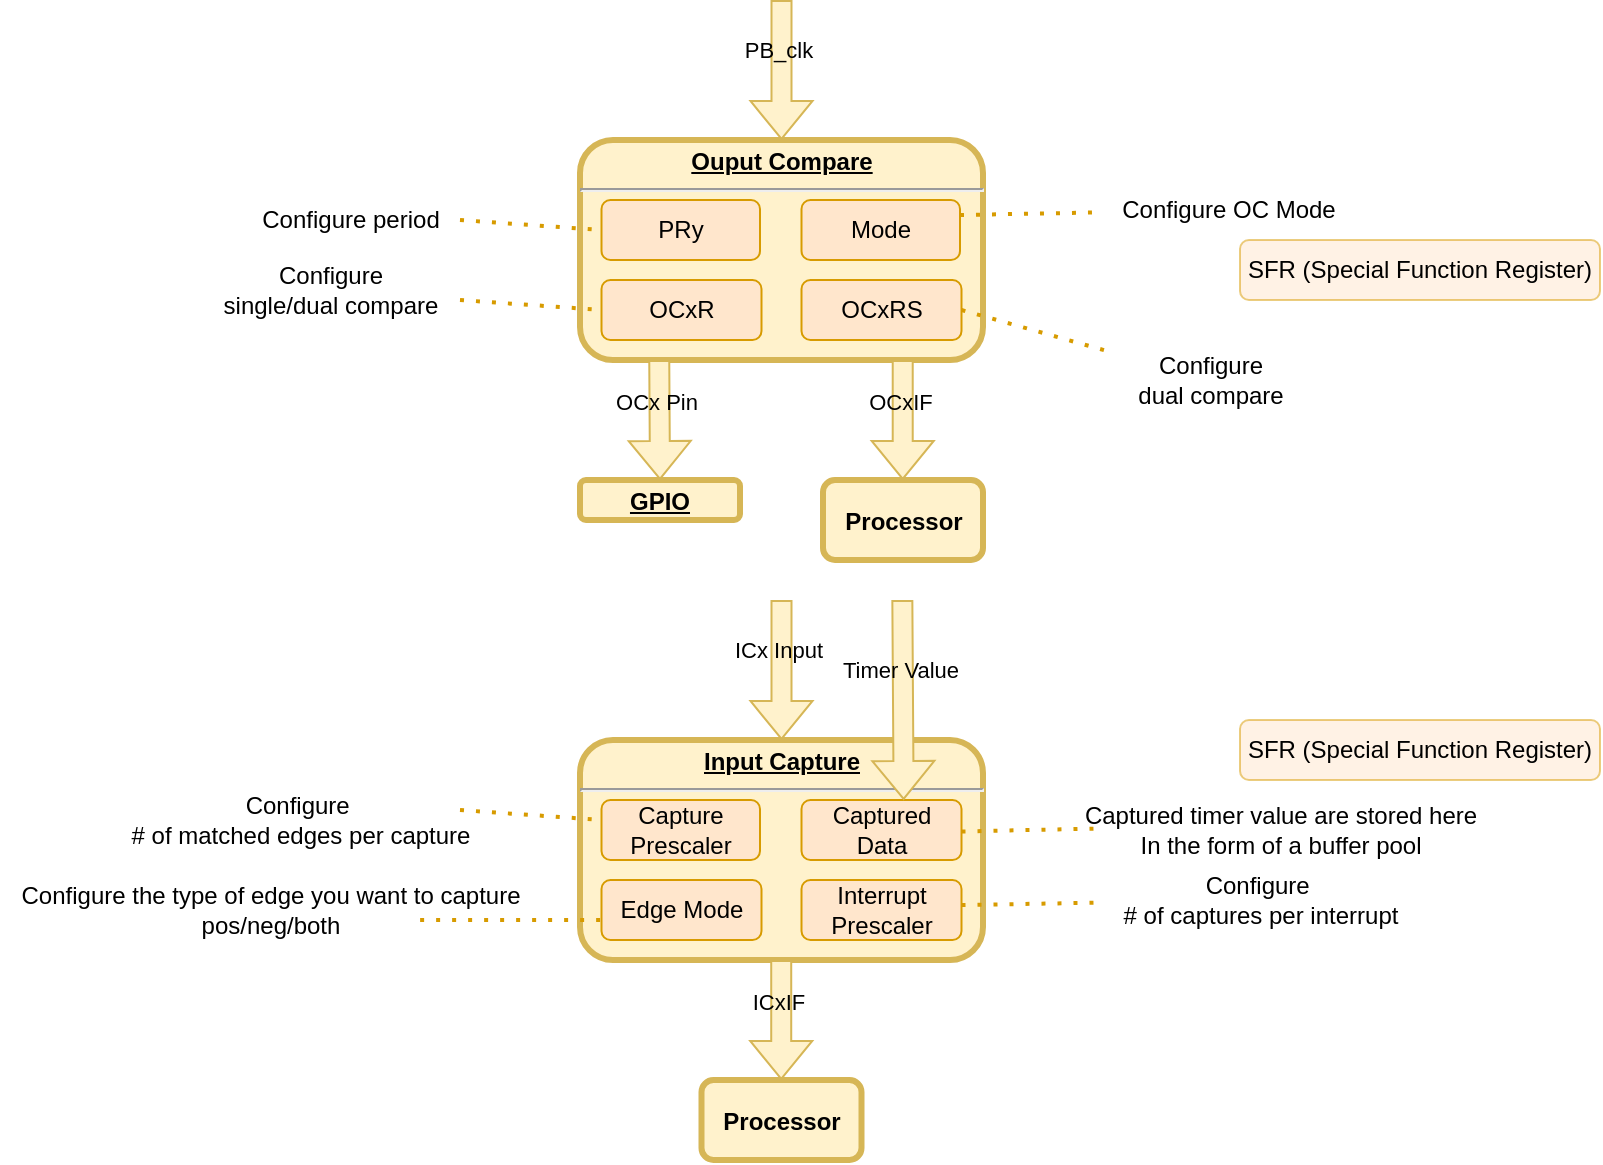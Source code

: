 <mxfile version="24.5.3" type="device">
  <diagram name="Page-1" id="c7558073-3199-34d8-9f00-42111426c3f3">
    <mxGraphModel dx="1907" dy="723" grid="1" gridSize="10" guides="1" tooltips="1" connect="1" arrows="1" fold="1" page="1" pageScale="1" pageWidth="826" pageHeight="1169" background="none" math="0" shadow="0">
      <root>
        <mxCell id="0" />
        <mxCell id="1" parent="0" />
        <mxCell id="10" value="&lt;p style=&quot;margin: 0px; margin-top: 4px; text-align: center; text-decoration: underline;&quot;&gt;Ouput Compare&lt;/p&gt;&lt;hr&gt;&lt;p style=&quot;margin: 0px; margin-left: 8px;&quot;&gt;&lt;br&gt;&lt;/p&gt;" style="verticalAlign=middle;align=center;overflow=fill;fontSize=12;fontFamily=Helvetica;html=1;rounded=1;fontStyle=1;strokeWidth=3;fillColor=#fff2cc;strokeColor=#d6b656;" parent="1" vertex="1">
          <mxGeometry x="200" y="510" width="201.5" height="110" as="geometry" />
        </mxCell>
        <mxCell id="pg5859RWdL-9RaQFVmU8-98" value="PRy" style="rounded=1;whiteSpace=wrap;html=1;fillColor=#ffe6cc;strokeColor=#d79b00;" vertex="1" parent="1">
          <mxGeometry x="210.75" y="540" width="79.25" height="30" as="geometry" />
        </mxCell>
        <mxCell id="pg5859RWdL-9RaQFVmU8-99" value="OCxR" style="rounded=1;whiteSpace=wrap;html=1;fillColor=#ffe6cc;strokeColor=#d79b00;" vertex="1" parent="1">
          <mxGeometry x="210.75" y="580" width="80" height="30" as="geometry" />
        </mxCell>
        <mxCell id="pg5859RWdL-9RaQFVmU8-100" value="OCxRS" style="rounded=1;whiteSpace=wrap;html=1;fillColor=#ffe6cc;strokeColor=#d79b00;" vertex="1" parent="1">
          <mxGeometry x="310.75" y="580" width="80" height="30" as="geometry" />
        </mxCell>
        <mxCell id="pg5859RWdL-9RaQFVmU8-101" value="" style="shape=flexArrow;endArrow=classic;html=1;rounded=0;entryX=0.5;entryY=0;entryDx=0;entryDy=0;fillColor=#fff2cc;strokeColor=#d6b656;" edge="1" parent="1" target="10">
          <mxGeometry width="50" height="50" relative="1" as="geometry">
            <mxPoint x="300.75" y="440" as="sourcePoint" />
            <mxPoint x="350.75" y="530" as="targetPoint" />
          </mxGeometry>
        </mxCell>
        <mxCell id="pg5859RWdL-9RaQFVmU8-102" value="PB_clk" style="edgeLabel;html=1;align=center;verticalAlign=middle;resizable=0;points=[];labelBackgroundColor=none;" vertex="1" connectable="0" parent="pg5859RWdL-9RaQFVmU8-101">
          <mxGeometry x="-0.298" y="-2" relative="1" as="geometry">
            <mxPoint as="offset" />
          </mxGeometry>
        </mxCell>
        <mxCell id="pg5859RWdL-9RaQFVmU8-103" value="" style="shape=flexArrow;endArrow=classic;html=1;rounded=0;fillColor=#fff2cc;strokeColor=#d6b656;exitX=0.25;exitY=1;exitDx=0;exitDy=0;" edge="1" parent="1">
          <mxGeometry width="50" height="50" relative="1" as="geometry">
            <mxPoint x="239.625" y="620" as="sourcePoint" />
            <mxPoint x="240" y="680" as="targetPoint" />
          </mxGeometry>
        </mxCell>
        <mxCell id="pg5859RWdL-9RaQFVmU8-104" value="OCx Pin" style="edgeLabel;html=1;align=center;verticalAlign=middle;resizable=0;points=[];labelBackgroundColor=none;" vertex="1" connectable="0" parent="pg5859RWdL-9RaQFVmU8-103">
          <mxGeometry x="-0.298" y="-2" relative="1" as="geometry">
            <mxPoint as="offset" />
          </mxGeometry>
        </mxCell>
        <mxCell id="pg5859RWdL-9RaQFVmU8-105" value="&lt;p style=&quot;margin: 0px; margin-top: 4px; text-align: center; text-decoration: underline;&quot;&gt;&lt;span style=&quot;background-color: initial;&quot;&gt;GPIO&lt;/span&gt;&lt;br&gt;&lt;/p&gt;&lt;p style=&quot;margin: 0px; margin-left: 8px;&quot;&gt;&lt;br&gt;&lt;/p&gt;" style="verticalAlign=middle;align=center;overflow=fill;fontSize=12;fontFamily=Helvetica;html=1;rounded=1;fontStyle=1;strokeWidth=3;fillColor=#fff2cc;strokeColor=#d6b656;" vertex="1" parent="1">
          <mxGeometry x="200" y="680" width="80" height="20" as="geometry" />
        </mxCell>
        <mxCell id="pg5859RWdL-9RaQFVmU8-107" value="" style="shape=flexArrow;endArrow=classic;html=1;rounded=0;fillColor=#fff2cc;strokeColor=#d6b656;exitX=0.25;exitY=1;exitDx=0;exitDy=0;" edge="1" parent="1">
          <mxGeometry width="50" height="50" relative="1" as="geometry">
            <mxPoint x="361.36" y="620" as="sourcePoint" />
            <mxPoint x="361.36" y="680" as="targetPoint" />
          </mxGeometry>
        </mxCell>
        <mxCell id="pg5859RWdL-9RaQFVmU8-108" value="OCxIF" style="edgeLabel;html=1;align=center;verticalAlign=middle;resizable=0;points=[];labelBackgroundColor=none;" vertex="1" connectable="0" parent="pg5859RWdL-9RaQFVmU8-107">
          <mxGeometry x="-0.298" y="-2" relative="1" as="geometry">
            <mxPoint as="offset" />
          </mxGeometry>
        </mxCell>
        <mxCell id="pg5859RWdL-9RaQFVmU8-109" value="&lt;div&gt;&lt;br&gt;&lt;/div&gt;Processor" style="verticalAlign=middle;align=center;overflow=fill;fontSize=12;fontFamily=Helvetica;rounded=1;fontStyle=1;strokeWidth=3;fillColor=#fff2cc;strokeColor=#d6b656;html=1;" vertex="1" parent="1">
          <mxGeometry x="321.5" y="680" width="80" height="40" as="geometry" />
        </mxCell>
        <mxCell id="pg5859RWdL-9RaQFVmU8-115" value="&lt;p style=&quot;margin: 0px; margin-top: 4px; text-align: center; text-decoration: underline;&quot;&gt;Input Capture&lt;/p&gt;&lt;hr&gt;&lt;p style=&quot;margin: 0px; margin-left: 8px;&quot;&gt;&lt;br&gt;&lt;/p&gt;" style="verticalAlign=middle;align=center;overflow=fill;fontSize=12;fontFamily=Helvetica;html=1;rounded=1;fontStyle=1;strokeWidth=3;fillColor=#fff2cc;strokeColor=#d6b656;" vertex="1" parent="1">
          <mxGeometry x="200" y="810" width="201.5" height="110" as="geometry" />
        </mxCell>
        <mxCell id="pg5859RWdL-9RaQFVmU8-110" value="SFR (Special Function Register)" style="rounded=1;whiteSpace=wrap;html=1;fillColor=#ffe6cc;strokeColor=#d79b00;opacity=50;" vertex="1" parent="1">
          <mxGeometry x="530" y="560" width="180" height="30" as="geometry" />
        </mxCell>
        <mxCell id="pg5859RWdL-9RaQFVmU8-116" value="Capture Prescaler" style="rounded=1;whiteSpace=wrap;html=1;fillColor=#ffe6cc;strokeColor=#d79b00;" vertex="1" parent="1">
          <mxGeometry x="210.75" y="840" width="79.25" height="30" as="geometry" />
        </mxCell>
        <mxCell id="pg5859RWdL-9RaQFVmU8-117" value="Edge Mode" style="rounded=1;whiteSpace=wrap;html=1;fillColor=#ffe6cc;strokeColor=#d79b00;" vertex="1" parent="1">
          <mxGeometry x="210.75" y="880" width="80" height="30" as="geometry" />
        </mxCell>
        <mxCell id="pg5859RWdL-9RaQFVmU8-118" value="Interrupt Prescaler" style="rounded=1;whiteSpace=wrap;html=1;fillColor=#ffe6cc;strokeColor=#d79b00;" vertex="1" parent="1">
          <mxGeometry x="310.75" y="880" width="80" height="30" as="geometry" />
        </mxCell>
        <mxCell id="pg5859RWdL-9RaQFVmU8-119" value="" style="shape=flexArrow;endArrow=classic;html=1;rounded=0;entryX=0.5;entryY=0;entryDx=0;entryDy=0;fillColor=#fff2cc;strokeColor=#d6b656;" edge="1" parent="1" target="pg5859RWdL-9RaQFVmU8-115">
          <mxGeometry width="50" height="50" relative="1" as="geometry">
            <mxPoint x="300.75" y="740" as="sourcePoint" />
            <mxPoint x="350.75" y="830" as="targetPoint" />
          </mxGeometry>
        </mxCell>
        <mxCell id="pg5859RWdL-9RaQFVmU8-120" value="ICx Input" style="edgeLabel;html=1;align=center;verticalAlign=middle;resizable=0;points=[];labelBackgroundColor=none;" vertex="1" connectable="0" parent="pg5859RWdL-9RaQFVmU8-119">
          <mxGeometry x="-0.298" y="-2" relative="1" as="geometry">
            <mxPoint as="offset" />
          </mxGeometry>
        </mxCell>
        <mxCell id="pg5859RWdL-9RaQFVmU8-124" value="" style="shape=flexArrow;endArrow=classic;html=1;rounded=0;fillColor=#fff2cc;strokeColor=#d6b656;exitX=0.25;exitY=1;exitDx=0;exitDy=0;" edge="1" parent="1">
          <mxGeometry width="50" height="50" relative="1" as="geometry">
            <mxPoint x="300.61" y="920" as="sourcePoint" />
            <mxPoint x="300.61" y="980" as="targetPoint" />
          </mxGeometry>
        </mxCell>
        <mxCell id="pg5859RWdL-9RaQFVmU8-125" value="ICxIF" style="edgeLabel;html=1;align=center;verticalAlign=middle;resizable=0;points=[];labelBackgroundColor=none;" vertex="1" connectable="0" parent="pg5859RWdL-9RaQFVmU8-124">
          <mxGeometry x="-0.298" y="-2" relative="1" as="geometry">
            <mxPoint as="offset" />
          </mxGeometry>
        </mxCell>
        <mxCell id="pg5859RWdL-9RaQFVmU8-126" value="&lt;div&gt;&lt;br&gt;&lt;/div&gt;Processor" style="verticalAlign=middle;align=center;overflow=fill;fontSize=12;fontFamily=Helvetica;rounded=1;fontStyle=1;strokeWidth=3;fillColor=#fff2cc;strokeColor=#d6b656;html=1;" vertex="1" parent="1">
          <mxGeometry x="260.75" y="980" width="80" height="40" as="geometry" />
        </mxCell>
        <mxCell id="pg5859RWdL-9RaQFVmU8-127" value="Captured Data" style="rounded=1;whiteSpace=wrap;html=1;fillColor=#ffe6cc;strokeColor=#d79b00;" vertex="1" parent="1">
          <mxGeometry x="310.75" y="840" width="80" height="30" as="geometry" />
        </mxCell>
        <mxCell id="pg5859RWdL-9RaQFVmU8-129" value="" style="endArrow=none;dashed=1;html=1;dashPattern=1 3;strokeWidth=2;rounded=0;entryX=0;entryY=0.5;entryDx=0;entryDy=0;fillColor=#ffe6cc;strokeColor=#d79b00;" edge="1" parent="1" target="pg5859RWdL-9RaQFVmU8-98">
          <mxGeometry width="50" height="50" relative="1" as="geometry">
            <mxPoint x="140" y="550" as="sourcePoint" />
            <mxPoint x="440" y="560" as="targetPoint" />
          </mxGeometry>
        </mxCell>
        <mxCell id="pg5859RWdL-9RaQFVmU8-130" value="Configure period" style="text;html=1;align=center;verticalAlign=middle;resizable=0;points=[];autosize=1;strokeColor=none;fillColor=none;" vertex="1" parent="1">
          <mxGeometry x="30" y="535" width="110" height="30" as="geometry" />
        </mxCell>
        <mxCell id="pg5859RWdL-9RaQFVmU8-131" value="" style="endArrow=none;dashed=1;html=1;dashPattern=1 3;strokeWidth=2;rounded=0;entryX=0;entryY=0.5;entryDx=0;entryDy=0;fillColor=#ffe6cc;strokeColor=#d79b00;" edge="1" parent="1">
          <mxGeometry width="50" height="50" relative="1" as="geometry">
            <mxPoint x="140" y="590" as="sourcePoint" />
            <mxPoint x="211" y="595" as="targetPoint" />
          </mxGeometry>
        </mxCell>
        <mxCell id="pg5859RWdL-9RaQFVmU8-132" value="Configure&lt;div&gt;single/dual compare&lt;/div&gt;" style="text;html=1;align=center;verticalAlign=middle;resizable=0;points=[];autosize=1;strokeColor=none;fillColor=none;" vertex="1" parent="1">
          <mxGeometry x="10" y="565" width="130" height="40" as="geometry" />
        </mxCell>
        <mxCell id="pg5859RWdL-9RaQFVmU8-133" value="" style="endArrow=none;dashed=1;html=1;dashPattern=1 3;strokeWidth=2;rounded=0;fillColor=#ffe6cc;strokeColor=#d79b00;" edge="1" parent="1" target="pg5859RWdL-9RaQFVmU8-134">
          <mxGeometry width="50" height="50" relative="1" as="geometry">
            <mxPoint x="390.75" y="595" as="sourcePoint" />
            <mxPoint x="461.75" y="600" as="targetPoint" />
          </mxGeometry>
        </mxCell>
        <mxCell id="pg5859RWdL-9RaQFVmU8-134" value="Configure&lt;div&gt;dual compare&lt;/div&gt;" style="text;html=1;align=center;verticalAlign=middle;resizable=0;points=[];autosize=1;strokeColor=none;fillColor=none;" vertex="1" parent="1">
          <mxGeometry x="465" y="610" width="100" height="40" as="geometry" />
        </mxCell>
        <mxCell id="pg5859RWdL-9RaQFVmU8-136" value="" style="endArrow=none;dashed=1;html=1;dashPattern=1 3;strokeWidth=2;rounded=0;entryX=0;entryY=0.5;entryDx=0;entryDy=0;fillColor=#ffe6cc;strokeColor=#d79b00;" edge="1" parent="1">
          <mxGeometry width="50" height="50" relative="1" as="geometry">
            <mxPoint x="140" y="845" as="sourcePoint" />
            <mxPoint x="211" y="850" as="targetPoint" />
          </mxGeometry>
        </mxCell>
        <mxCell id="pg5859RWdL-9RaQFVmU8-137" value="Configure&amp;nbsp;&lt;div&gt;# of matched edges per capture&lt;/div&gt;" style="text;html=1;align=center;verticalAlign=middle;resizable=0;points=[];autosize=1;strokeColor=none;fillColor=none;" vertex="1" parent="1">
          <mxGeometry x="-35" y="830" width="190" height="40" as="geometry" />
        </mxCell>
        <mxCell id="pg5859RWdL-9RaQFVmU8-138" value="" style="endArrow=none;dashed=1;html=1;dashPattern=1 3;strokeWidth=2;rounded=0;fillColor=#ffe6cc;strokeColor=#d79b00;" edge="1" parent="1" target="pg5859RWdL-9RaQFVmU8-139">
          <mxGeometry width="50" height="50" relative="1" as="geometry">
            <mxPoint x="390.75" y="892.5" as="sourcePoint" />
            <mxPoint x="461.75" y="897.5" as="targetPoint" />
          </mxGeometry>
        </mxCell>
        <mxCell id="pg5859RWdL-9RaQFVmU8-139" value="Configure&amp;nbsp;&lt;div&gt;# of captures per interrupt&lt;/div&gt;" style="text;html=1;align=center;verticalAlign=middle;resizable=0;points=[];autosize=1;strokeColor=none;fillColor=none;" vertex="1" parent="1">
          <mxGeometry x="460" y="870" width="160" height="40" as="geometry" />
        </mxCell>
        <mxCell id="pg5859RWdL-9RaQFVmU8-141" value="" style="endArrow=none;dashed=1;html=1;dashPattern=1 3;strokeWidth=2;rounded=0;entryX=0;entryY=0.5;entryDx=0;entryDy=0;fillColor=#ffe6cc;strokeColor=#d79b00;exitX=0.778;exitY=0.625;exitDx=0;exitDy=0;exitPerimeter=0;" edge="1" parent="1" source="pg5859RWdL-9RaQFVmU8-142">
          <mxGeometry width="50" height="50" relative="1" as="geometry">
            <mxPoint x="139.75" y="895" as="sourcePoint" />
            <mxPoint x="210.75" y="900" as="targetPoint" />
          </mxGeometry>
        </mxCell>
        <mxCell id="pg5859RWdL-9RaQFVmU8-142" value="Configure the type of edge you want to capture&lt;div&gt;pos/neg/both&lt;/div&gt;" style="text;html=1;align=center;verticalAlign=middle;resizable=0;points=[];autosize=1;strokeColor=none;fillColor=none;" vertex="1" parent="1">
          <mxGeometry x="-90" y="875" width="270" height="40" as="geometry" />
        </mxCell>
        <mxCell id="pg5859RWdL-9RaQFVmU8-143" value="SFR (Special Function Register)" style="rounded=1;whiteSpace=wrap;html=1;fillColor=#ffe6cc;strokeColor=#d79b00;opacity=50;" vertex="1" parent="1">
          <mxGeometry x="530" y="800" width="180" height="30" as="geometry" />
        </mxCell>
        <mxCell id="pg5859RWdL-9RaQFVmU8-144" value="Captured timer value are stored here&lt;div&gt;&lt;span lang=&quot;en&quot; class=&quot;HwtZe&quot;&gt;In the form of a buffer pool&lt;/span&gt;&lt;br&gt;&lt;/div&gt;" style="text;html=1;align=center;verticalAlign=middle;resizable=0;points=[];autosize=1;strokeColor=none;fillColor=none;" vertex="1" parent="1">
          <mxGeometry x="440" y="835" width="220" height="40" as="geometry" />
        </mxCell>
        <mxCell id="pg5859RWdL-9RaQFVmU8-145" value="" style="endArrow=none;dashed=1;html=1;dashPattern=1 3;strokeWidth=2;rounded=0;fillColor=#ffe6cc;strokeColor=#d79b00;" edge="1" parent="1">
          <mxGeometry width="50" height="50" relative="1" as="geometry">
            <mxPoint x="390.75" y="855.75" as="sourcePoint" />
            <mxPoint x="460" y="854.25" as="targetPoint" />
          </mxGeometry>
        </mxCell>
        <mxCell id="pg5859RWdL-9RaQFVmU8-146" value="" style="shape=flexArrow;endArrow=classic;html=1;rounded=0;fillColor=#fff2cc;strokeColor=#d6b656;" edge="1" parent="1">
          <mxGeometry width="50" height="50" relative="1" as="geometry">
            <mxPoint x="361.17" y="740" as="sourcePoint" />
            <mxPoint x="361.822" y="840" as="targetPoint" />
          </mxGeometry>
        </mxCell>
        <mxCell id="pg5859RWdL-9RaQFVmU8-147" value="Timer Value" style="edgeLabel;html=1;align=center;verticalAlign=middle;resizable=0;points=[];labelBackgroundColor=none;" vertex="1" connectable="0" parent="pg5859RWdL-9RaQFVmU8-146">
          <mxGeometry x="-0.298" y="-2" relative="1" as="geometry">
            <mxPoint as="offset" />
          </mxGeometry>
        </mxCell>
        <mxCell id="pg5859RWdL-9RaQFVmU8-148" value="Mode" style="rounded=1;whiteSpace=wrap;html=1;fillColor=#ffe6cc;strokeColor=#d79b00;" vertex="1" parent="1">
          <mxGeometry x="310.75" y="540" width="79.25" height="30" as="geometry" />
        </mxCell>
        <mxCell id="pg5859RWdL-9RaQFVmU8-149" value="" style="endArrow=none;dashed=1;html=1;dashPattern=1 3;strokeWidth=2;rounded=0;fillColor=#ffe6cc;strokeColor=#d79b00;exitX=1;exitY=0.25;exitDx=0;exitDy=0;" edge="1" parent="1" target="pg5859RWdL-9RaQFVmU8-150" source="pg5859RWdL-9RaQFVmU8-148">
          <mxGeometry width="50" height="50" relative="1" as="geometry">
            <mxPoint x="400" y="510" as="sourcePoint" />
            <mxPoint x="471" y="515" as="targetPoint" />
          </mxGeometry>
        </mxCell>
        <mxCell id="pg5859RWdL-9RaQFVmU8-150" value="Configure OC Mode" style="text;html=1;align=center;verticalAlign=middle;resizable=0;points=[];autosize=1;strokeColor=none;fillColor=none;" vertex="1" parent="1">
          <mxGeometry x="459.25" y="530" width="130" height="30" as="geometry" />
        </mxCell>
      </root>
    </mxGraphModel>
  </diagram>
</mxfile>
